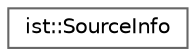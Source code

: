 digraph "Gráfico de Hierarquia de Classes"
{
 // LATEX_PDF_SIZE
  bgcolor="transparent";
  edge [fontname=Helvetica,fontsize=10,labelfontname=Helvetica,labelfontsize=10];
  node [fontname=Helvetica,fontsize=10,shape=box,height=0.2,width=0.4];
  rankdir="LR";
  Node0 [id="Node000000",label="ist::SourceInfo",height=0.2,width=0.4,color="grey40", fillcolor="white", style="filled",URL="$classist_1_1_source_info.html",tooltip=" "];
}
